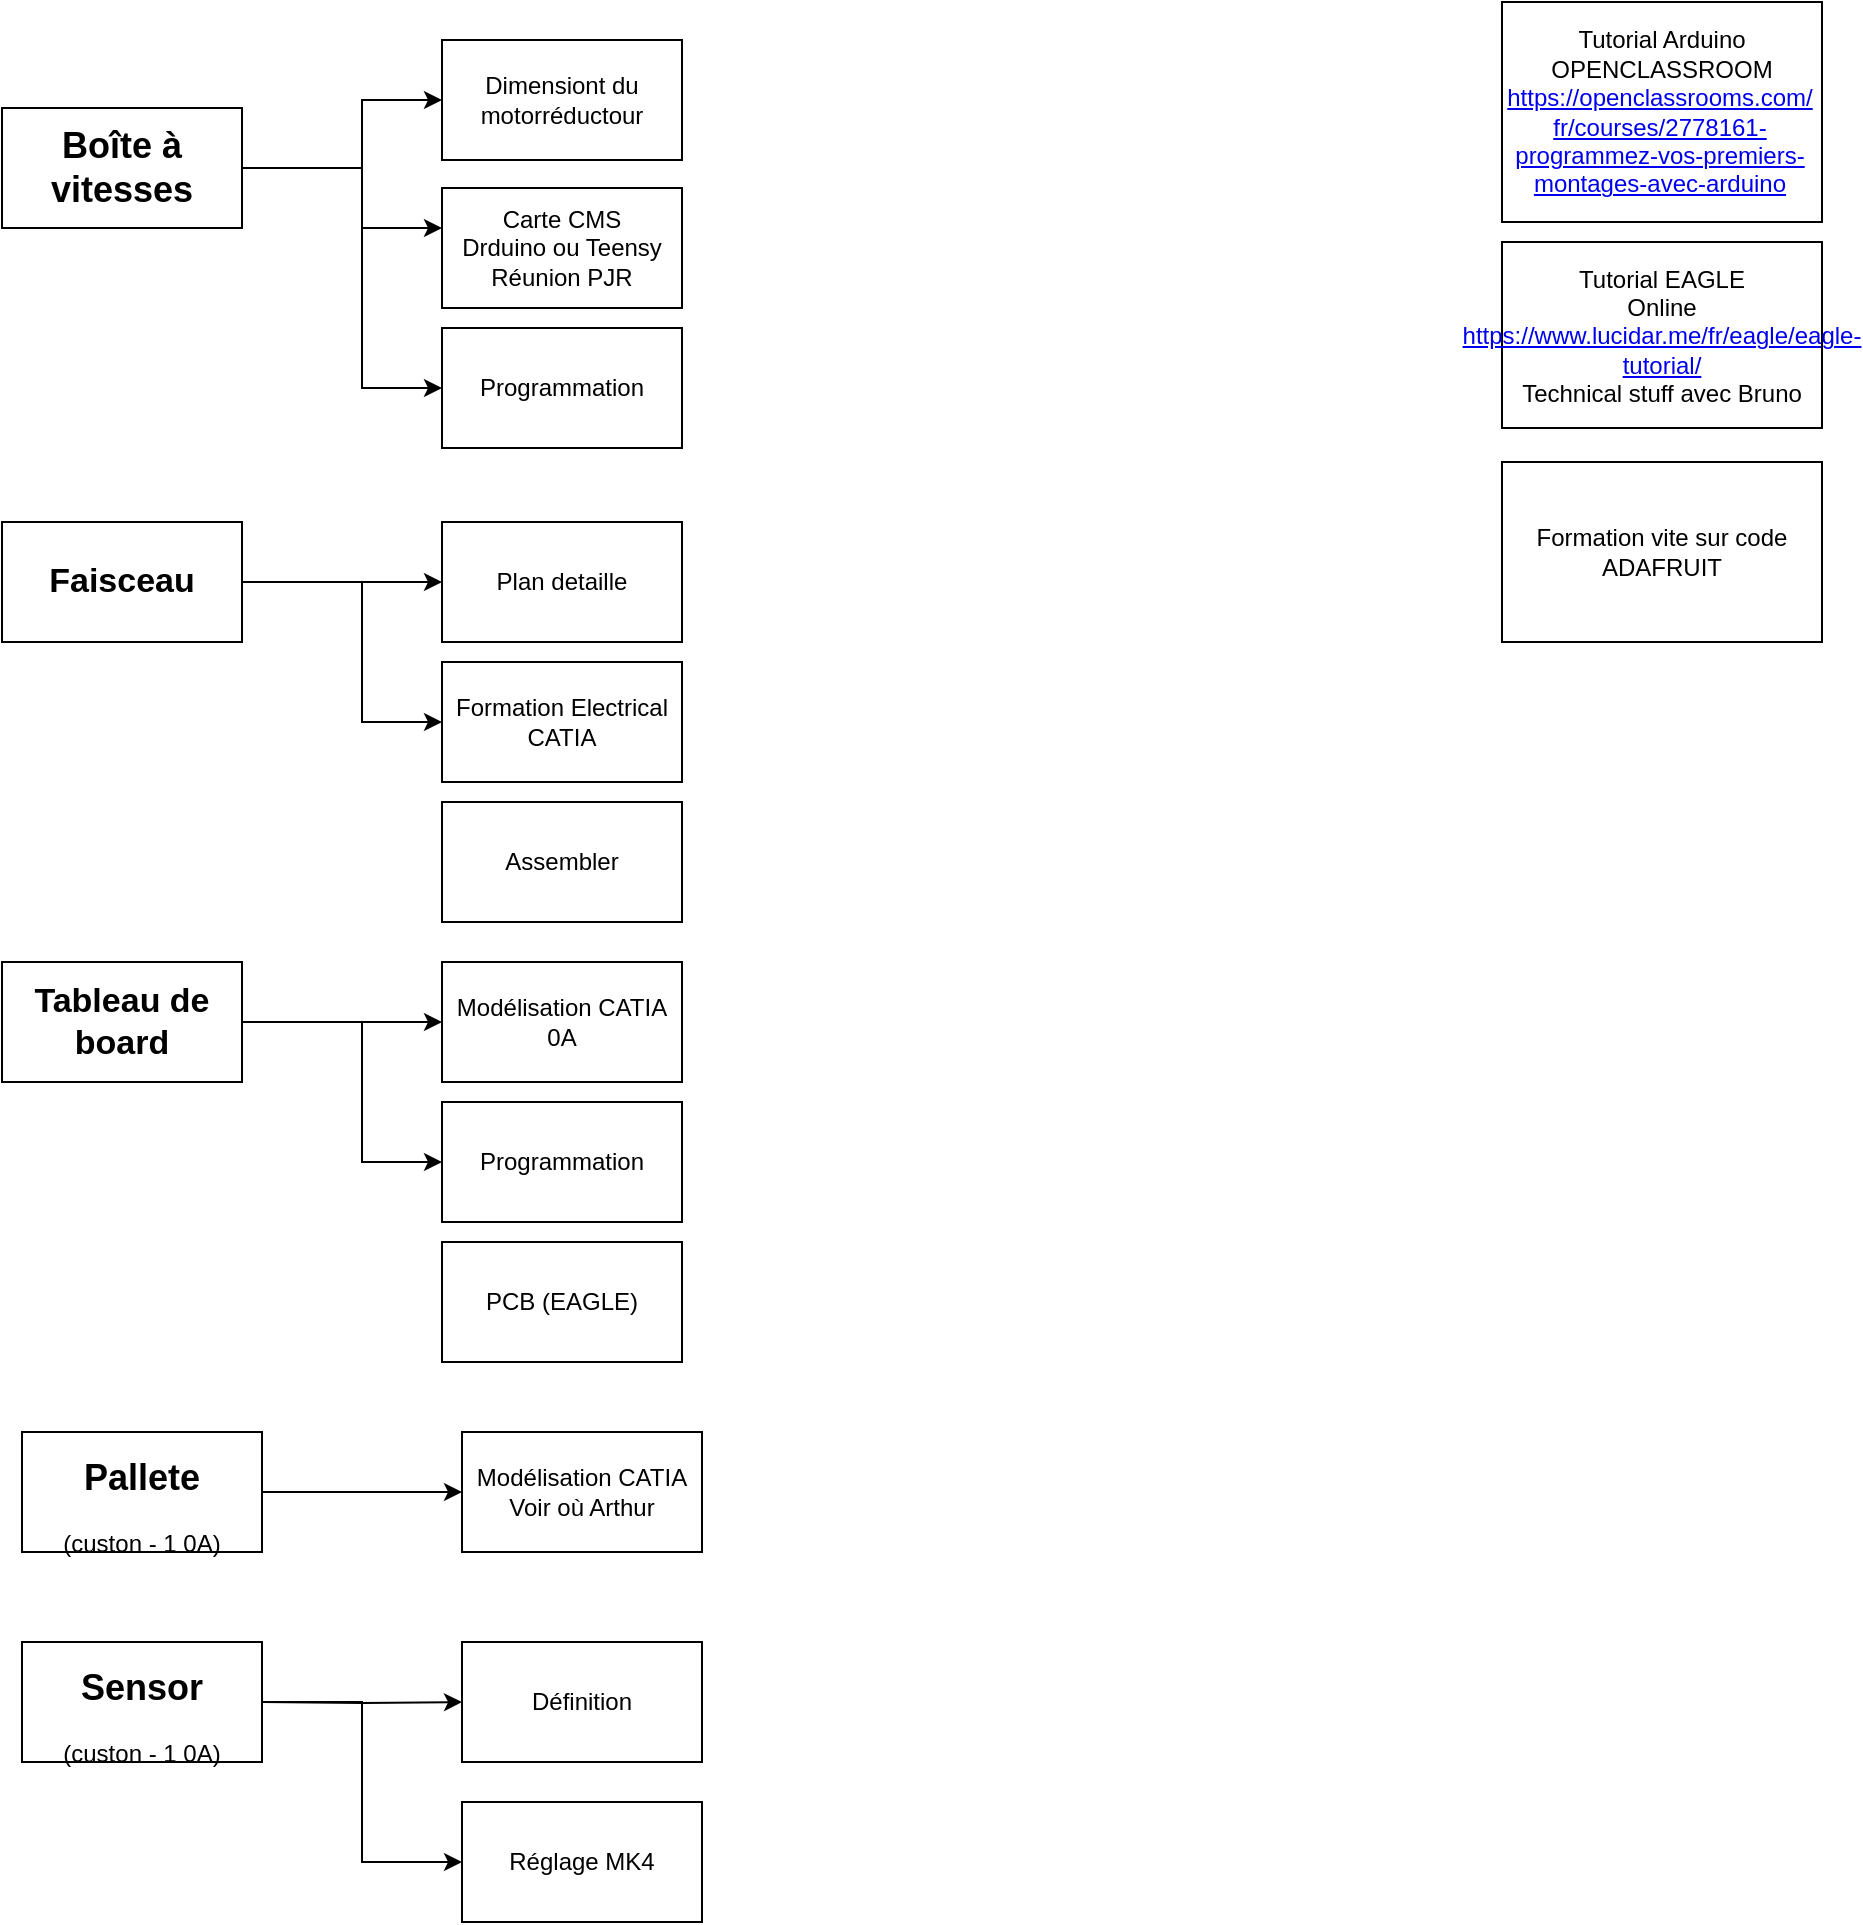 <mxfile pages="2" version="11.2.8" type="github"><diagram id="OFC1mdx5LirgfyZjLCjA" name="SEISM 2019-2020"><mxGraphModel dx="1463" dy="770" grid="1" gridSize="10" guides="1" tooltips="1" connect="1" arrows="1" fold="1" page="1" pageScale="1" pageWidth="827" pageHeight="1169" math="0" shadow="0"><root><mxCell id="0"/><mxCell id="1" parent="0"/><mxCell id="n8h8R-UUMzzCWgAuaHVg-3" style="edgeStyle=orthogonalEdgeStyle;rounded=0;orthogonalLoop=1;jettySize=auto;html=1;" edge="1" parent="1" source="n8h8R-UUMzzCWgAuaHVg-1" target="n8h8R-UUMzzCWgAuaHVg-2"><mxGeometry relative="1" as="geometry"><Array as="points"><mxPoint x="280" y="93"/><mxPoint x="280" y="59"/></Array></mxGeometry></mxCell><mxCell id="ZEdzmEgSg4_H2xOk8lYO-1" style="edgeStyle=orthogonalEdgeStyle;rounded=0;orthogonalLoop=1;jettySize=auto;html=1;" edge="1" parent="1" source="n8h8R-UUMzzCWgAuaHVg-1"><mxGeometry relative="1" as="geometry"><mxPoint x="320" y="123" as="targetPoint"/><Array as="points"><mxPoint x="280" y="93"/><mxPoint x="280" y="123"/></Array></mxGeometry></mxCell><mxCell id="ZEdzmEgSg4_H2xOk8lYO-8" style="edgeStyle=orthogonalEdgeStyle;rounded=0;orthogonalLoop=1;jettySize=auto;html=1;entryX=0;entryY=0.5;entryDx=0;entryDy=0;fontSize=12;" edge="1" parent="1" source="n8h8R-UUMzzCWgAuaHVg-1" target="ZEdzmEgSg4_H2xOk8lYO-7"><mxGeometry relative="1" as="geometry"><Array as="points"><mxPoint x="280" y="93"/><mxPoint x="280" y="203"/></Array></mxGeometry></mxCell><mxCell id="n8h8R-UUMzzCWgAuaHVg-1" value="&lt;h2&gt;&lt;span class=&quot; author-d-iz88z86z86za0dz67zz78zz78zz74zz68zjz80zz71z9iz90z95dz75zdxz72zz76znvz86zz79zz84zmrz67zz80zz90zbd2rz83zz81zgz71z1etjz88z&quot;&gt;Boîte à vitesses&lt;/span&gt;&lt;/h2&gt;" style="rounded=0;whiteSpace=wrap;html=1;" vertex="1" parent="1"><mxGeometry x="100" y="63" width="120" height="60" as="geometry"/></mxCell><mxCell id="n8h8R-UUMzzCWgAuaHVg-2" value="Dimensiont du motorréductour" style="rounded=0;whiteSpace=wrap;html=1;" vertex="1" parent="1"><mxGeometry x="320" y="29" width="120" height="60" as="geometry"/></mxCell><mxCell id="ZEdzmEgSg4_H2xOk8lYO-2" value="&lt;div&gt;Carte CMS&lt;/div&gt;&lt;div&gt;Drduino ou Teensy&lt;br&gt;&lt;/div&gt;&lt;div&gt;Réunion PJR&lt;br&gt;&lt;/div&gt;" style="rounded=0;whiteSpace=wrap;html=1;" vertex="1" parent="1"><mxGeometry x="320" y="103" width="120" height="60" as="geometry"/></mxCell><mxCell id="ZEdzmEgSg4_H2xOk8lYO-6" style="edgeStyle=orthogonalEdgeStyle;rounded=0;orthogonalLoop=1;jettySize=auto;html=1;fontSize=12;" edge="1" parent="1" source="ZEdzmEgSg4_H2xOk8lYO-3" target="ZEdzmEgSg4_H2xOk8lYO-4"><mxGeometry relative="1" as="geometry"><Array as="points"><mxPoint x="280" y="300"/><mxPoint x="280" y="300"/></Array></mxGeometry></mxCell><mxCell id="ZEdzmEgSg4_H2xOk8lYO-9" style="edgeStyle=orthogonalEdgeStyle;rounded=0;orthogonalLoop=1;jettySize=auto;html=1;entryX=0;entryY=0.5;entryDx=0;entryDy=0;fontSize=12;" edge="1" parent="1" source="ZEdzmEgSg4_H2xOk8lYO-3" target="ZEdzmEgSg4_H2xOk8lYO-5"><mxGeometry relative="1" as="geometry"><Array as="points"><mxPoint x="280" y="300"/><mxPoint x="280" y="370"/></Array></mxGeometry></mxCell><mxCell id="ZEdzmEgSg4_H2xOk8lYO-3" value="Faisceau" style="rounded=0;whiteSpace=wrap;html=1;fontSize=17;fontStyle=1" vertex="1" parent="1"><mxGeometry x="100" y="270" width="120" height="60" as="geometry"/></mxCell><mxCell id="ZEdzmEgSg4_H2xOk8lYO-4" value="Plan detaille" style="rounded=0;whiteSpace=wrap;html=1;fontSize=12;" vertex="1" parent="1"><mxGeometry x="320" y="270" width="120" height="60" as="geometry"/></mxCell><mxCell id="ZEdzmEgSg4_H2xOk8lYO-5" value="Formation Electrical CATIA" style="rounded=0;whiteSpace=wrap;html=1;fontSize=12;" vertex="1" parent="1"><mxGeometry x="320" y="340" width="120" height="60" as="geometry"/></mxCell><mxCell id="ZEdzmEgSg4_H2xOk8lYO-7" value="Programmation" style="rounded=0;whiteSpace=wrap;html=1;" vertex="1" parent="1"><mxGeometry x="320" y="173" width="120" height="60" as="geometry"/></mxCell><mxCell id="GDCi2UBTaz7nOfyJ2iRU-5" style="edgeStyle=orthogonalEdgeStyle;rounded=0;orthogonalLoop=1;jettySize=auto;html=1;exitX=1;exitY=0.5;exitDx=0;exitDy=0;fontSize=12;" edge="1" parent="1" source="ZEdzmEgSg4_H2xOk8lYO-11" target="GDCi2UBTaz7nOfyJ2iRU-4"><mxGeometry relative="1" as="geometry"/></mxCell><mxCell id="ZEdzmEgSg4_H2xOk8lYO-11" value="&lt;h2&gt;&lt;span class=&quot; author-d-iz88z86z86za0dz67zz78zz78zz74zz68zjz80zz71z9iz90z95dz75zdxz72zz76znvz86zz79zz84zmrz67zz80zz90zbd2rz83zz81zgz71z1etjz88z&quot;&gt;Pallete&lt;/span&gt;&lt;/h2&gt;&lt;div&gt;(custon - 1 0A)&lt;br&gt;&lt;/div&gt;" style="rounded=0;whiteSpace=wrap;html=1;" vertex="1" parent="1"><mxGeometry x="110" y="725" width="120" height="60" as="geometry"/></mxCell><mxCell id="ZEdzmEgSg4_H2xOk8lYO-12" value="Assembler" style="rounded=0;whiteSpace=wrap;html=1;fontSize=12;" vertex="1" parent="1"><mxGeometry x="320" y="410" width="120" height="60" as="geometry"/></mxCell><mxCell id="ZEdzmEgSg4_H2xOk8lYO-13" style="edgeStyle=orthogonalEdgeStyle;rounded=0;orthogonalLoop=1;jettySize=auto;html=1;fontSize=12;" edge="1" parent="1" source="ZEdzmEgSg4_H2xOk8lYO-15" target="ZEdzmEgSg4_H2xOk8lYO-16"><mxGeometry relative="1" as="geometry"><Array as="points"><mxPoint x="280" y="520"/><mxPoint x="280" y="520"/></Array></mxGeometry></mxCell><mxCell id="ZEdzmEgSg4_H2xOk8lYO-14" style="edgeStyle=orthogonalEdgeStyle;rounded=0;orthogonalLoop=1;jettySize=auto;html=1;entryX=0;entryY=0.5;entryDx=0;entryDy=0;fontSize=12;" edge="1" parent="1" source="ZEdzmEgSg4_H2xOk8lYO-15" target="ZEdzmEgSg4_H2xOk8lYO-17"><mxGeometry relative="1" as="geometry"><Array as="points"><mxPoint x="280" y="520"/><mxPoint x="280" y="590"/></Array></mxGeometry></mxCell><mxCell id="ZEdzmEgSg4_H2xOk8lYO-15" value="Tableau de board" style="rounded=0;whiteSpace=wrap;html=1;fontSize=17;fontStyle=1" vertex="1" parent="1"><mxGeometry x="100" y="490" width="120" height="60" as="geometry"/></mxCell><mxCell id="ZEdzmEgSg4_H2xOk8lYO-16" value="&lt;div&gt;Modélisation CATIA&lt;br&gt;&lt;/div&gt;&lt;div&gt;0A&lt;/div&gt;" style="rounded=0;whiteSpace=wrap;html=1;fontSize=12;" vertex="1" parent="1"><mxGeometry x="320" y="490" width="120" height="60" as="geometry"/></mxCell><mxCell id="ZEdzmEgSg4_H2xOk8lYO-17" value="Programmation" style="rounded=0;whiteSpace=wrap;html=1;fontSize=12;" vertex="1" parent="1"><mxGeometry x="320" y="560" width="120" height="60" as="geometry"/></mxCell><mxCell id="ZEdzmEgSg4_H2xOk8lYO-18" value="PCB (EAGLE)" style="rounded=0;whiteSpace=wrap;html=1;fontSize=12;" vertex="1" parent="1"><mxGeometry x="320" y="630" width="120" height="60" as="geometry"/></mxCell><mxCell id="GDCi2UBTaz7nOfyJ2iRU-1" value="&lt;div&gt;Tutorial Arduino OPENCLASSROOM&lt;/div&gt;&lt;div&gt;&lt;span class=&quot;_5yl5&quot;&gt;&lt;span&gt;&lt;/span&gt;&lt;/span&gt;&lt;span class=&quot;_40fu&quot;&gt;&lt;span class=&quot;_1z_2 _2u_d&quot;&gt;&lt;/span&gt;&lt;/span&gt;&lt;div class=&quot;_5wd4 _1nc7 _5ysy&quot;&gt;&lt;div class=&quot;._1dlq _h8t&quot;&gt;&lt;div class=&quot;_5wd9 direction_ltr clearfix&quot;&gt;&lt;div class=&quot;_1e-x _n4o&quot;&gt;&lt;div class=&quot;_3_bl&quot;&gt;&lt;div class=&quot;_5w1r _3_om _5wdf&quot; style=&quot;max-width: 156px ; overflow-wrap: break-word&quot;&gt;&lt;div class=&quot;_4gx_&quot;&gt;&lt;div class=&quot;_1aa6&quot;&gt;&lt;div class=&quot;&quot;&gt;&lt;span class=&quot;_5yl5&quot;&gt;&lt;span&gt;&lt;a target=&quot;_blank&quot; href=&quot;https://openclassrooms.com/fr/courses/2778161-programmez-vos-premiers-montages-avec-arduino?fbclid=IwAR032jV8DWhOgQO7gnv3cIXzeYS3i4lSgTzgkv0eqCyp_ijlazUB7Z2ROuo&quot;&gt;https://openclassrooms.com/fr/courses/2778161-programmez-vos-premiers-montages-avec-arduino&lt;/a&gt;&lt;/span&gt;&lt;/span&gt;&lt;/div&gt;&lt;/div&gt;&lt;/div&gt;&lt;/div&gt;&lt;/div&gt;&lt;/div&gt;&lt;/div&gt;&lt;/div&gt;&lt;/div&gt;&lt;/div&gt;" style="rounded=0;whiteSpace=wrap;html=1;" vertex="1" parent="1"><mxGeometry x="850" y="10" width="160" height="110" as="geometry"/></mxCell><mxCell id="GDCi2UBTaz7nOfyJ2iRU-2" value="&lt;div&gt;Tutorial EAGLE &lt;br&gt;&lt;/div&gt;&lt;div&gt;Online &lt;span class=&quot;_5yl5&quot;&gt;&lt;span&gt;&lt;a target=&quot;_blank&quot; href=&quot;https://www.lucidar.me/fr/eagle/eagle-tutorial/?fbclid=IwAR3I6-mXPhG09j9GyPPHlTGTtdX1ONF0NHT1RazgUB0NpToaqGyBgixrVRk&quot;&gt;https://www.lucidar.me/fr/eagle/eagle-tutorial/&lt;/a&gt;&lt;/span&gt;&lt;/span&gt;&lt;/div&gt;&lt;div&gt;Technical stuff avec Bruno&lt;br&gt;&lt;/div&gt;" style="rounded=0;whiteSpace=wrap;html=1;" vertex="1" parent="1"><mxGeometry x="850" y="130" width="160" height="93" as="geometry"/></mxCell><mxCell id="GDCi2UBTaz7nOfyJ2iRU-3" value="&lt;div&gt;Formation vite sur code&lt;/div&gt;&lt;div&gt;ADAFRUIT&lt;br&gt;&lt;/div&gt;" style="rounded=0;whiteSpace=wrap;html=1;" vertex="1" parent="1"><mxGeometry x="850" y="240" width="160" height="90" as="geometry"/></mxCell><mxCell id="GDCi2UBTaz7nOfyJ2iRU-4" value="&lt;div&gt;Modélisation CATIA&lt;br&gt;&lt;/div&gt;&lt;div&gt;Voir où Arthur &lt;br&gt;&lt;/div&gt;" style="rounded=0;whiteSpace=wrap;html=1;fontSize=12;" vertex="1" parent="1"><mxGeometry x="330" y="725" width="120" height="60" as="geometry"/></mxCell><mxCell id="GDCi2UBTaz7nOfyJ2iRU-10" style="edgeStyle=orthogonalEdgeStyle;rounded=0;orthogonalLoop=1;jettySize=auto;html=1;entryX=0;entryY=0.5;entryDx=0;entryDy=0;fontSize=12;" edge="1" parent="1" source="GDCi2UBTaz7nOfyJ2iRU-6" target="GDCi2UBTaz7nOfyJ2iRU-9"><mxGeometry relative="1" as="geometry"/></mxCell><mxCell id="GDCi2UBTaz7nOfyJ2iRU-6" value="&lt;h2&gt;&lt;span class=&quot; author-d-iz88z86z86za0dz67zz78zz78zz74zz68zjz80zz71z9iz90z95dz75zdxz72zz76znvz86zz79zz84zmrz67zz80zz90zbd2rz83zz81zgz71z1etjz88z&quot;&gt;Sensor&lt;/span&gt;&lt;/h2&gt;&lt;div&gt;(custon - 1 0A)&lt;br&gt;&lt;/div&gt;" style="rounded=0;whiteSpace=wrap;html=1;" vertex="1" parent="1"><mxGeometry x="110" y="830" width="120" height="60" as="geometry"/></mxCell><mxCell id="GDCi2UBTaz7nOfyJ2iRU-7" style="edgeStyle=orthogonalEdgeStyle;rounded=0;orthogonalLoop=1;jettySize=auto;html=1;exitX=1;exitY=0.5;exitDx=0;exitDy=0;fontSize=12;" edge="1" parent="1" target="GDCi2UBTaz7nOfyJ2iRU-8"><mxGeometry relative="1" as="geometry"><mxPoint x="230" y="860" as="sourcePoint"/></mxGeometry></mxCell><mxCell id="GDCi2UBTaz7nOfyJ2iRU-8" value="Définition" style="rounded=0;whiteSpace=wrap;html=1;fontSize=12;" vertex="1" parent="1"><mxGeometry x="330" y="830" width="120" height="60" as="geometry"/></mxCell><mxCell id="GDCi2UBTaz7nOfyJ2iRU-9" value="Réglage MK4" style="rounded=0;whiteSpace=wrap;html=1;fontSize=12;" vertex="1" parent="1"><mxGeometry x="330" y="910" width="120" height="60" as="geometry"/></mxCell></root></mxGraphModel></diagram><diagram id="0euW07BFGtbuIn3_eDCI" name="Séance A0"><mxGraphModel dx="1024" dy="539" grid="1" gridSize="10" guides="1" tooltips="1" connect="1" arrows="1" fold="1" page="1" pageScale="1" pageWidth="827" pageHeight="1169" math="0" shadow="0"><root><mxCell id="yGu3VXZg8dep5ZsxnJZt-0"/><mxCell id="yGu3VXZg8dep5ZsxnJZt-1" parent="yGu3VXZg8dep5ZsxnJZt-0"/><mxCell id="yGu3VXZg8dep5ZsxnJZt-2" value="Tutorial Arduino OPENCLASSROOM" style="rounded=0;whiteSpace=wrap;html=1;" vertex="1" parent="yGu3VXZg8dep5ZsxnJZt-1"><mxGeometry x="40" y="80" width="120" height="60" as="geometry"/></mxCell></root></mxGraphModel></diagram></mxfile>